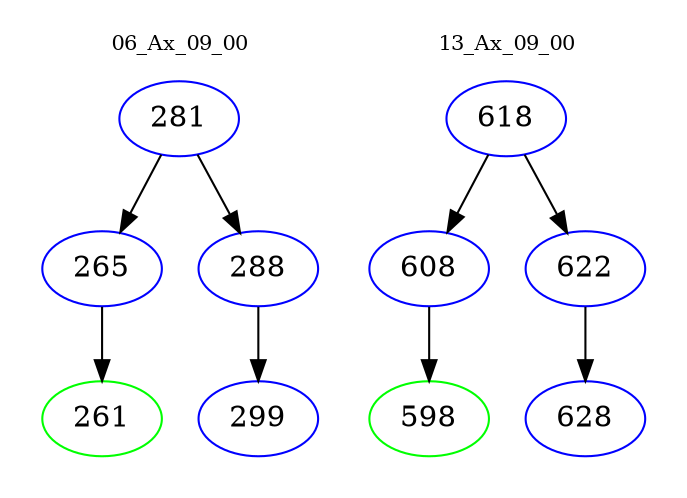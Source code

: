 digraph{
subgraph cluster_0 {
color = white
label = "06_Ax_09_00";
fontsize=10;
T0_281 [label="281", color="blue"]
T0_281 -> T0_265 [color="black"]
T0_265 [label="265", color="blue"]
T0_265 -> T0_261 [color="black"]
T0_261 [label="261", color="green"]
T0_281 -> T0_288 [color="black"]
T0_288 [label="288", color="blue"]
T0_288 -> T0_299 [color="black"]
T0_299 [label="299", color="blue"]
}
subgraph cluster_1 {
color = white
label = "13_Ax_09_00";
fontsize=10;
T1_618 [label="618", color="blue"]
T1_618 -> T1_608 [color="black"]
T1_608 [label="608", color="blue"]
T1_608 -> T1_598 [color="black"]
T1_598 [label="598", color="green"]
T1_618 -> T1_622 [color="black"]
T1_622 [label="622", color="blue"]
T1_622 -> T1_628 [color="black"]
T1_628 [label="628", color="blue"]
}
}
